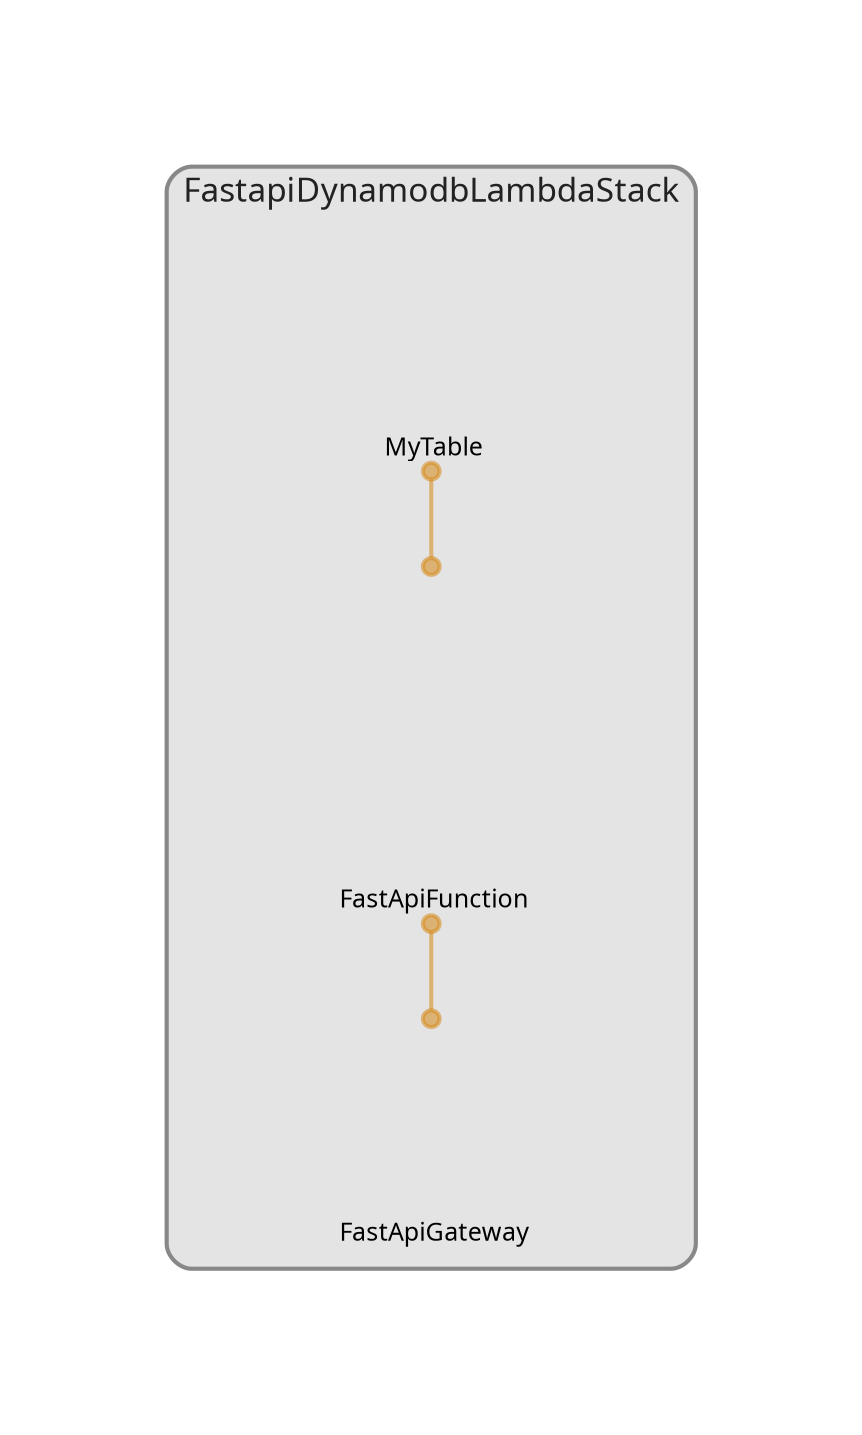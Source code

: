 digraph "Diagram" {
  splines = "ortho";
  pad = "1.0";
  nodesep = "0.60";
  ranksep = "0.75";
  fontname = "Sans-Serif";
  fontsize = "15";
  dpi = "200";
  rankdir = "BT";
  compound = "true";
  fontcolor = "#222222";
  edge [
    color = "#D5871488",
    penwidth = 2,
    arrowhead = "dot",
    arrowtail = "dot",
  ];
  node [
    shape = "box",
    style = "rounded",
    fixedsize = true,
    width = 1.7,
    height = 1.7,
    labelloc = "c",
    imagescale = true,
    fontname = "Sans-Serif",
    fontsize = 8,
    margin = 8,
  ];
  subgraph "FastapiDynamodbLambdaStack" {
    subgraph "cluster-SubGraph.FastapiDynamodbLambdaStack" {
      graph [
        label = "FastapiDynamodbLambdaStack",
        labelloc = "b",
        labeljust = "l",
        margin = "10",
        fontsize = "16",
        penwidth = "2",
        pencolor = "#888888",
        style = "filled,rounded",
        fillcolor = "#e4e4e4",
      ];
      "FastapiDynamodbLambdaStack/MyTable" [
        label = " MyTable",
        fontsize = 12,
        image = "/Users/adamsulemanji/.nvm/versions/node/v20.12.2/lib/node_modules/cdk-dia/icons/aws/Service/Arch_Database/64/Arch_Amazon-DynamoDB_64@5x.png",
        imagescale = "true",
        imagepos = "tc",
        penwidth = "0",
        shape = "node",
        fixedsize = "true",
        labelloc = "b",
        width = 1.2,
        height = 1.466,
      ];
      "FastapiDynamodbLambdaStack/FastApiFunction" [
        label = " FastApiFunction",
        fontsize = 12,
        image = "/Users/adamsulemanji/.nvm/versions/node/v20.12.2/lib/node_modules/cdk-dia/icons/aws/Service/Arch_Compute/64/Arch_AWS-Lambda_64@5x.png",
        imagescale = "true",
        imagepos = "tc",
        penwidth = "0",
        shape = "node",
        fixedsize = "true",
        labelloc = "b",
        width = 2,
        height = 2.266,
      ];
      "FastapiDynamodbLambdaStack/FastApiGateway" [
        label = " FastApiGateway",
        fontsize = 12,
        image = "/Users/adamsulemanji/.nvm/versions/node/v20.12.2/lib/node_modules/cdk-dia/icons/aws/Service/Arch_Networking-Content/64/Arch_Amazon-API-Gateway_64@5x.png",
        imagescale = "true",
        imagepos = "tc",
        penwidth = "0",
        shape = "node",
        fixedsize = "true",
        labelloc = "b",
        width = 1.2,
        height = 1.466,
      ];
    }
  }
  "FastapiDynamodbLambdaStack/FastApiFunction" -> "FastapiDynamodbLambdaStack/MyTable" [
    dir = "both",
  ];
  "FastapiDynamodbLambdaStack/FastApiGateway" -> "FastapiDynamodbLambdaStack/FastApiFunction" [
    dir = "both",
  ];
}